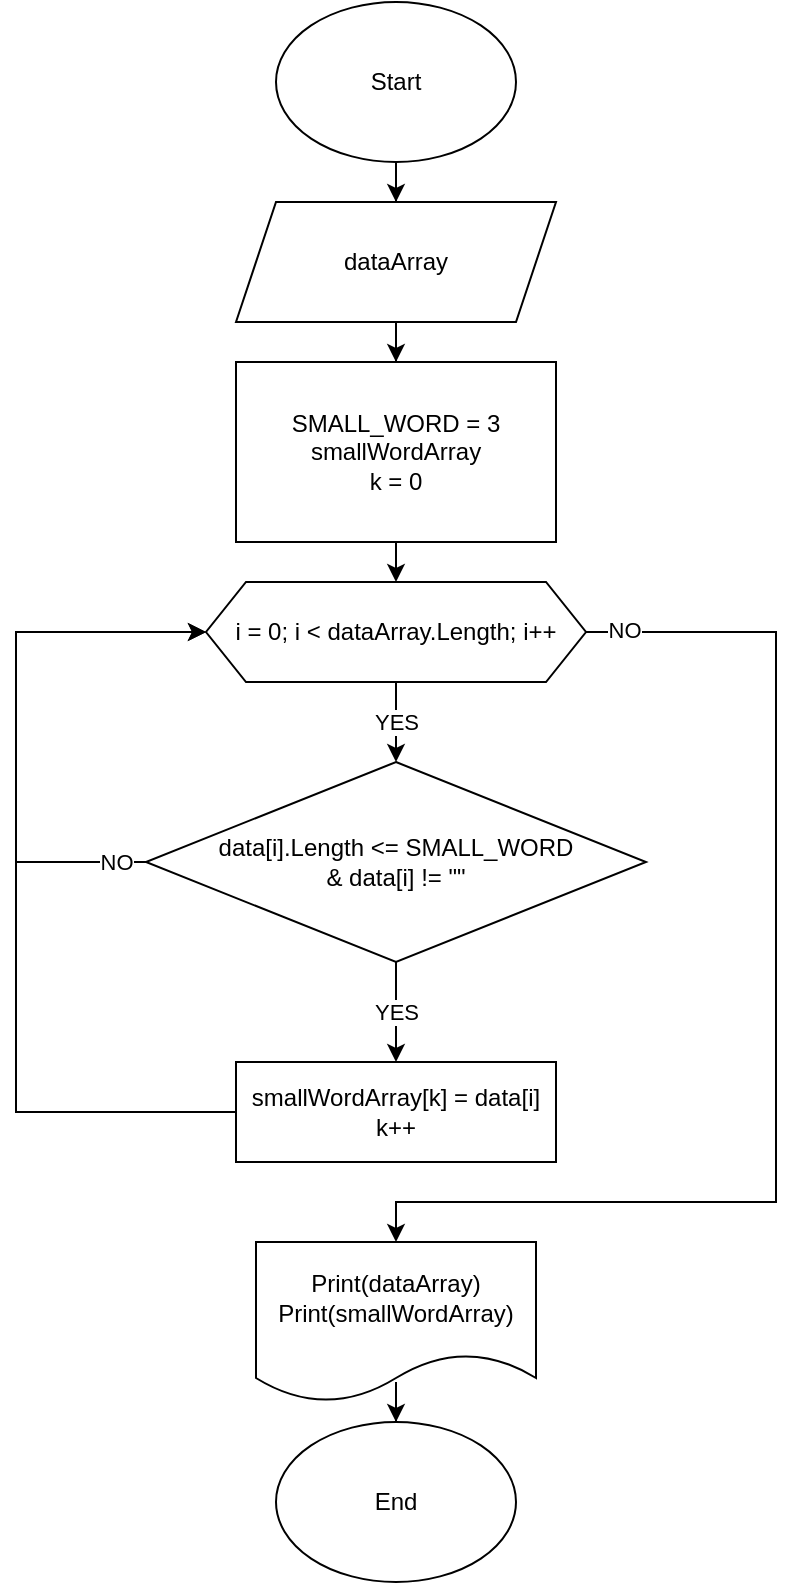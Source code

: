 <mxfile version="20.8.16" type="device"><diagram name="Страница 1" id="gZboKjlhhA_dYOazLyXa"><mxGraphModel dx="1311" dy="2357" grid="1" gridSize="10" guides="1" tooltips="1" connect="1" arrows="1" fold="1" page="1" pageScale="1" pageWidth="827" pageHeight="1169" math="0" shadow="0"><root><mxCell id="0"/><mxCell id="1" parent="0"/><mxCell id="pLO8W13Y_IraoeBc7tk2-8" style="edgeStyle=orthogonalEdgeStyle;rounded=0;orthogonalLoop=1;jettySize=auto;html=1;entryX=0.5;entryY=0;entryDx=0;entryDy=0;" parent="1" source="pLO8W13Y_IraoeBc7tk2-1" target="pLO8W13Y_IraoeBc7tk2-3" edge="1"><mxGeometry relative="1" as="geometry"/></mxCell><mxCell id="pLO8W13Y_IraoeBc7tk2-1" value="Start" style="ellipse;whiteSpace=wrap;html=1;" parent="1" vertex="1"><mxGeometry x="340" y="-20" width="120" height="80" as="geometry"/></mxCell><mxCell id="pLO8W13Y_IraoeBc7tk2-9" style="edgeStyle=orthogonalEdgeStyle;rounded=0;orthogonalLoop=1;jettySize=auto;html=1;entryX=0.5;entryY=0;entryDx=0;entryDy=0;" parent="1" source="pLO8W13Y_IraoeBc7tk2-3" target="pLO8W13Y_IraoeBc7tk2-5" edge="1"><mxGeometry relative="1" as="geometry"/></mxCell><mxCell id="pLO8W13Y_IraoeBc7tk2-3" value="dataArray" style="shape=parallelogram;perimeter=parallelogramPerimeter;whiteSpace=wrap;html=1;fixedSize=1;" parent="1" vertex="1"><mxGeometry x="320" y="80" width="160" height="60" as="geometry"/></mxCell><mxCell id="pLO8W13Y_IraoeBc7tk2-7" style="edgeStyle=orthogonalEdgeStyle;rounded=0;orthogonalLoop=1;jettySize=auto;html=1;entryX=0.5;entryY=0;entryDx=0;entryDy=0;" parent="1" source="pLO8W13Y_IraoeBc7tk2-5" edge="1"><mxGeometry relative="1" as="geometry"><mxPoint x="400" y="270" as="targetPoint"/></mxGeometry></mxCell><mxCell id="pLO8W13Y_IraoeBc7tk2-5" value="SMALL_WORD = 3&lt;br&gt;smallWordArray&lt;br&gt;k = 0" style="rounded=0;whiteSpace=wrap;html=1;" parent="1" vertex="1"><mxGeometry x="320" y="160" width="160" height="90" as="geometry"/></mxCell><mxCell id="pLO8W13Y_IraoeBc7tk2-14" value="YES" style="edgeStyle=orthogonalEdgeStyle;rounded=0;orthogonalLoop=1;jettySize=auto;html=1;" parent="1" source="pLO8W13Y_IraoeBc7tk2-10" target="pLO8W13Y_IraoeBc7tk2-22" edge="1"><mxGeometry relative="1" as="geometry"><mxPoint x="400" y="360" as="targetPoint"/></mxGeometry></mxCell><mxCell id="pLO8W13Y_IraoeBc7tk2-42" style="edgeStyle=orthogonalEdgeStyle;rounded=0;orthogonalLoop=1;jettySize=auto;html=1;entryX=0.5;entryY=0;entryDx=0;entryDy=0;" parent="1" source="pLO8W13Y_IraoeBc7tk2-10" target="pLO8W13Y_IraoeBc7tk2-43" edge="1"><mxGeometry relative="1" as="geometry"><mxPoint x="400" y="920" as="targetPoint"/><Array as="points"><mxPoint x="590" y="295"/><mxPoint x="590" y="580"/><mxPoint x="400" y="580"/></Array></mxGeometry></mxCell><mxCell id="pLO8W13Y_IraoeBc7tk2-52" value="NO" style="edgeLabel;html=1;align=center;verticalAlign=middle;resizable=0;points=[];" parent="pLO8W13Y_IraoeBc7tk2-42" vertex="1" connectable="0"><mxGeometry x="-0.938" y="1" relative="1" as="geometry"><mxPoint as="offset"/></mxGeometry></mxCell><mxCell id="pLO8W13Y_IraoeBc7tk2-10" value="i = 0; i &amp;lt; dataArray.Length; i++" style="shape=hexagon;perimeter=hexagonPerimeter2;whiteSpace=wrap;html=1;fixedSize=1;" parent="1" vertex="1"><mxGeometry x="305" y="270" width="190" height="50" as="geometry"/></mxCell><mxCell id="vxfSk-gQ3qTU4Np4z12N-9" value="YES" style="edgeStyle=orthogonalEdgeStyle;rounded=0;orthogonalLoop=1;jettySize=auto;html=1;entryX=0.5;entryY=0;entryDx=0;entryDy=0;" parent="1" source="pLO8W13Y_IraoeBc7tk2-22" target="vxfSk-gQ3qTU4Np4z12N-8" edge="1"><mxGeometry relative="1" as="geometry"/></mxCell><mxCell id="vxfSk-gQ3qTU4Np4z12N-13" style="edgeStyle=orthogonalEdgeStyle;rounded=0;orthogonalLoop=1;jettySize=auto;html=1;entryX=0;entryY=0.5;entryDx=0;entryDy=0;" parent="1" source="pLO8W13Y_IraoeBc7tk2-22" target="pLO8W13Y_IraoeBc7tk2-10" edge="1"><mxGeometry relative="1" as="geometry"><Array as="points"><mxPoint x="210" y="410"/><mxPoint x="210" y="295"/></Array></mxGeometry></mxCell><mxCell id="vxfSk-gQ3qTU4Np4z12N-14" value="NO" style="edgeLabel;html=1;align=center;verticalAlign=middle;resizable=0;points=[];" parent="vxfSk-gQ3qTU4Np4z12N-13" vertex="1" connectable="0"><mxGeometry x="-0.89" relative="1" as="geometry"><mxPoint as="offset"/></mxGeometry></mxCell><mxCell id="pLO8W13Y_IraoeBc7tk2-22" value="data[i].Length &amp;lt;= SMALL_WORD &lt;br&gt;&amp;amp; data[i] != &quot;&quot;" style="rhombus;whiteSpace=wrap;html=1;" parent="1" vertex="1"><mxGeometry x="275" y="360" width="250" height="100" as="geometry"/></mxCell><mxCell id="pLO8W13Y_IraoeBc7tk2-45" style="edgeStyle=orthogonalEdgeStyle;rounded=0;orthogonalLoop=1;jettySize=auto;html=1;entryX=0.5;entryY=0;entryDx=0;entryDy=0;" parent="1" source="pLO8W13Y_IraoeBc7tk2-43" target="pLO8W13Y_IraoeBc7tk2-44" edge="1"><mxGeometry relative="1" as="geometry"/></mxCell><mxCell id="pLO8W13Y_IraoeBc7tk2-43" value="Print(dataArray)&lt;br&gt;Print(smallWordArray)" style="shape=document;whiteSpace=wrap;html=1;boundedLbl=1;" parent="1" vertex="1"><mxGeometry x="330" y="600" width="140" height="80" as="geometry"/></mxCell><mxCell id="pLO8W13Y_IraoeBc7tk2-44" value="End" style="ellipse;whiteSpace=wrap;html=1;" parent="1" vertex="1"><mxGeometry x="340" y="690" width="120" height="80" as="geometry"/></mxCell><mxCell id="vxfSk-gQ3qTU4Np4z12N-12" style="edgeStyle=orthogonalEdgeStyle;rounded=0;orthogonalLoop=1;jettySize=auto;html=1;entryX=0;entryY=0.5;entryDx=0;entryDy=0;" parent="1" source="vxfSk-gQ3qTU4Np4z12N-8" target="pLO8W13Y_IraoeBc7tk2-10" edge="1"><mxGeometry relative="1" as="geometry"><Array as="points"><mxPoint x="210" y="535"/><mxPoint x="210" y="295"/></Array></mxGeometry></mxCell><mxCell id="vxfSk-gQ3qTU4Np4z12N-8" value="smallWordArray[k] = data[i]&lt;br&gt;k++" style="rounded=0;whiteSpace=wrap;html=1;" parent="1" vertex="1"><mxGeometry x="320" y="510" width="160" height="50" as="geometry"/></mxCell></root></mxGraphModel></diagram></mxfile>
